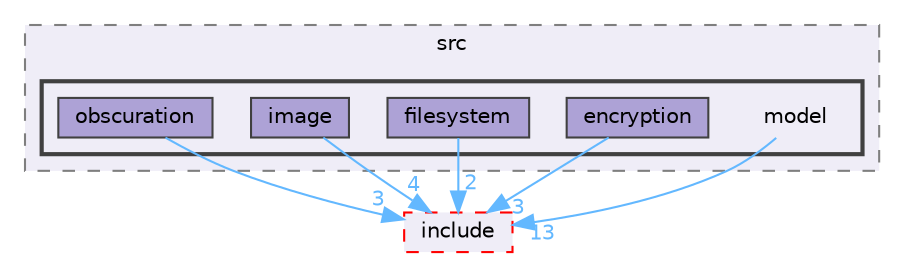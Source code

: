 digraph "C:/Users/Katia/Documents/GitHub/code_base_obscuration/src/model"
{
 // LATEX_PDF_SIZE
  bgcolor="transparent";
  edge [fontname=Helvetica,fontsize=10,labelfontname=Helvetica,labelfontsize=10];
  node [fontname=Helvetica,fontsize=10,shape=box,height=0.2,width=0.4];
  compound=true
  subgraph clusterdir_de497fe2d273bccf4e649c4f7fe22a48 {
    graph [ bgcolor="#efedf7", pencolor="grey50", label="src", fontname=Helvetica,fontsize=10 style="filled,dashed", URL="dir_de497fe2d273bccf4e649c4f7fe22a48.html",tooltip=""]
  subgraph clusterdir_e9d119f667cd13cd46d445d89d5312cb {
    graph [ bgcolor="#efedf7", pencolor="grey25", label="", fontname=Helvetica,fontsize=10 style="filled,bold", URL="dir_e9d119f667cd13cd46d445d89d5312cb.html",tooltip=""]
    dir_e9d119f667cd13cd46d445d89d5312cb [shape=plaintext, label="model"];
  dir_40255122d5224e64d178092caf4c9436 [label="encryption", fillcolor="#ada2d6", color="grey25", style="filled", URL="dir_40255122d5224e64d178092caf4c9436.html",tooltip=""];
  dir_db634ab7c89d4116b9c558cf8937d195 [label="filesystem", fillcolor="#ada2d6", color="grey25", style="filled", URL="dir_db634ab7c89d4116b9c558cf8937d195.html",tooltip=""];
  dir_ebf46d08b2b80603b90ff8be9c1e0721 [label="image", fillcolor="#ada2d6", color="grey25", style="filled", URL="dir_ebf46d08b2b80603b90ff8be9c1e0721.html",tooltip=""];
  dir_fd5f47832673afecdd3962f87f8fc4ae [label="obscuration", fillcolor="#ada2d6", color="grey25", style="filled", URL="dir_fd5f47832673afecdd3962f87f8fc4ae.html",tooltip=""];
  }
  }
  dir_235dc5c59b87e38be3bd5a5d049b3fd6 [label="include", fillcolor="#efedf7", color="red", style="filled,dashed", URL="dir_235dc5c59b87e38be3bd5a5d049b3fd6.html",tooltip=""];
  dir_e9d119f667cd13cd46d445d89d5312cb->dir_235dc5c59b87e38be3bd5a5d049b3fd6 [headlabel="13", labeldistance=1.5 headhref="dir_000022_000016.html" href="dir_000022_000016.html" color="steelblue1" fontcolor="steelblue1"];
  dir_40255122d5224e64d178092caf4c9436->dir_235dc5c59b87e38be3bd5a5d049b3fd6 [headlabel="3", labeldistance=1.5 headhref="dir_000010_000016.html" href="dir_000010_000016.html" color="steelblue1" fontcolor="steelblue1"];
  dir_db634ab7c89d4116b9c558cf8937d195->dir_235dc5c59b87e38be3bd5a5d049b3fd6 [headlabel="2", labeldistance=1.5 headhref="dir_000012_000016.html" href="dir_000012_000016.html" color="steelblue1" fontcolor="steelblue1"];
  dir_ebf46d08b2b80603b90ff8be9c1e0721->dir_235dc5c59b87e38be3bd5a5d049b3fd6 [headlabel="4", labeldistance=1.5 headhref="dir_000015_000016.html" href="dir_000015_000016.html" color="steelblue1" fontcolor="steelblue1"];
  dir_fd5f47832673afecdd3962f87f8fc4ae->dir_235dc5c59b87e38be3bd5a5d049b3fd6 [headlabel="3", labeldistance=1.5 headhref="dir_000025_000016.html" href="dir_000025_000016.html" color="steelblue1" fontcolor="steelblue1"];
}
